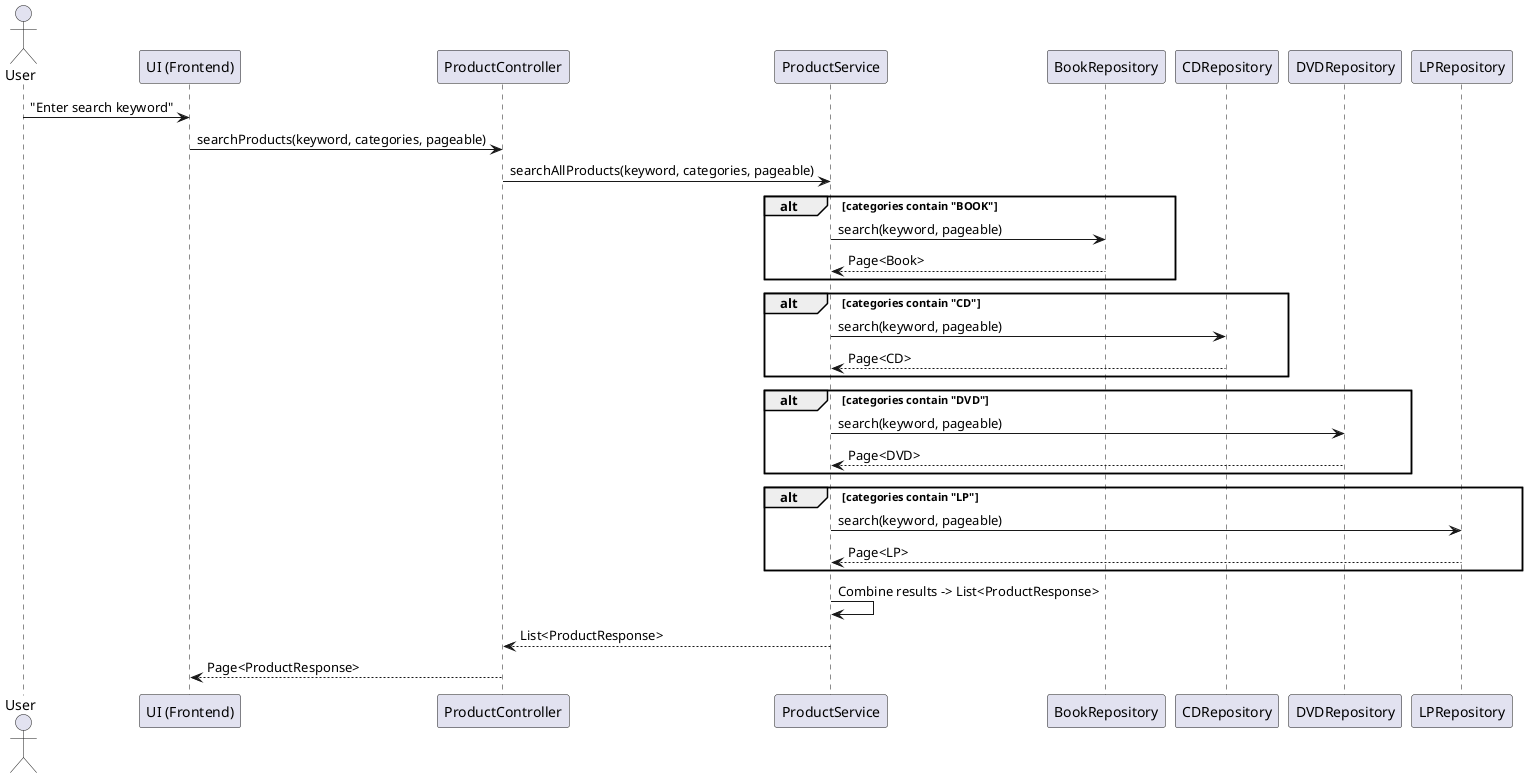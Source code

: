 @startuml
actor User
participant "UI (Frontend)" as UI
participant "ProductController" as PC
participant "ProductService" as PS
participant "BookRepository" as BR
participant "CDRepository" as CDR
participant "DVDRepository" as DDR
participant "LPRepository" as LPR

User -> UI: "Enter search keyword"
UI -> PC: searchProducts(keyword, categories, pageable)
PC -> PS: searchAllProducts(keyword, categories, pageable)

alt categories contain "BOOK"
  PS -> BR: search(keyword, pageable)
  BR --> PS: Page<Book>
end

alt categories contain "CD"
  PS -> CDR: search(keyword, pageable)
  CDR --> PS: Page<CD>
end

alt categories contain "DVD"
  PS -> DDR: search(keyword, pageable)
  DDR --> PS: Page<DVD>
end

alt categories contain "LP"
  PS -> LPR: search(keyword, pageable)
  LPR --> PS: Page<LP>
end

PS -> PS: Combine results -> List<ProductResponse>
PS --> PC: List<ProductResponse>
PC --> UI: Page<ProductResponse>
@enduml
